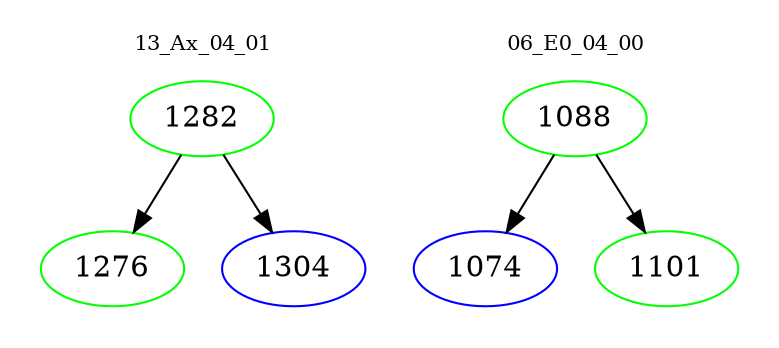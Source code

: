 digraph{
subgraph cluster_0 {
color = white
label = "13_Ax_04_01";
fontsize=10;
T0_1282 [label="1282", color="green"]
T0_1282 -> T0_1276 [color="black"]
T0_1276 [label="1276", color="green"]
T0_1282 -> T0_1304 [color="black"]
T0_1304 [label="1304", color="blue"]
}
subgraph cluster_1 {
color = white
label = "06_E0_04_00";
fontsize=10;
T1_1088 [label="1088", color="green"]
T1_1088 -> T1_1074 [color="black"]
T1_1074 [label="1074", color="blue"]
T1_1088 -> T1_1101 [color="black"]
T1_1101 [label="1101", color="green"]
}
}
